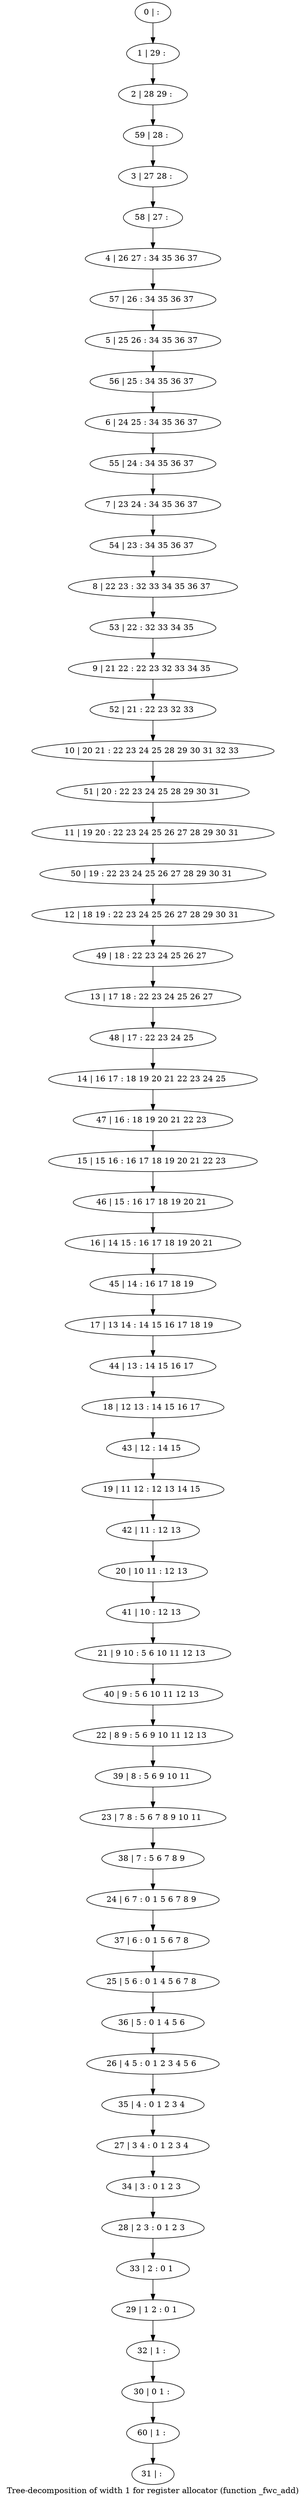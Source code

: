 digraph G {
graph [label="Tree-decomposition of width 1 for register allocator (function _fwc_add)"]
0[label="0 | : "];
1[label="1 | 29 : "];
2[label="2 | 28 29 : "];
3[label="3 | 27 28 : "];
4[label="4 | 26 27 : 34 35 36 37 "];
5[label="5 | 25 26 : 34 35 36 37 "];
6[label="6 | 24 25 : 34 35 36 37 "];
7[label="7 | 23 24 : 34 35 36 37 "];
8[label="8 | 22 23 : 32 33 34 35 36 37 "];
9[label="9 | 21 22 : 22 23 32 33 34 35 "];
10[label="10 | 20 21 : 22 23 24 25 28 29 30 31 32 33 "];
11[label="11 | 19 20 : 22 23 24 25 26 27 28 29 30 31 "];
12[label="12 | 18 19 : 22 23 24 25 26 27 28 29 30 31 "];
13[label="13 | 17 18 : 22 23 24 25 26 27 "];
14[label="14 | 16 17 : 18 19 20 21 22 23 24 25 "];
15[label="15 | 15 16 : 16 17 18 19 20 21 22 23 "];
16[label="16 | 14 15 : 16 17 18 19 20 21 "];
17[label="17 | 13 14 : 14 15 16 17 18 19 "];
18[label="18 | 12 13 : 14 15 16 17 "];
19[label="19 | 11 12 : 12 13 14 15 "];
20[label="20 | 10 11 : 12 13 "];
21[label="21 | 9 10 : 5 6 10 11 12 13 "];
22[label="22 | 8 9 : 5 6 9 10 11 12 13 "];
23[label="23 | 7 8 : 5 6 7 8 9 10 11 "];
24[label="24 | 6 7 : 0 1 5 6 7 8 9 "];
25[label="25 | 5 6 : 0 1 4 5 6 7 8 "];
26[label="26 | 4 5 : 0 1 2 3 4 5 6 "];
27[label="27 | 3 4 : 0 1 2 3 4 "];
28[label="28 | 2 3 : 0 1 2 3 "];
29[label="29 | 1 2 : 0 1 "];
30[label="30 | 0 1 : "];
31[label="31 | : "];
32[label="32 | 1 : "];
33[label="33 | 2 : 0 1 "];
34[label="34 | 3 : 0 1 2 3 "];
35[label="35 | 4 : 0 1 2 3 4 "];
36[label="36 | 5 : 0 1 4 5 6 "];
37[label="37 | 6 : 0 1 5 6 7 8 "];
38[label="38 | 7 : 5 6 7 8 9 "];
39[label="39 | 8 : 5 6 9 10 11 "];
40[label="40 | 9 : 5 6 10 11 12 13 "];
41[label="41 | 10 : 12 13 "];
42[label="42 | 11 : 12 13 "];
43[label="43 | 12 : 14 15 "];
44[label="44 | 13 : 14 15 16 17 "];
45[label="45 | 14 : 16 17 18 19 "];
46[label="46 | 15 : 16 17 18 19 20 21 "];
47[label="47 | 16 : 18 19 20 21 22 23 "];
48[label="48 | 17 : 22 23 24 25 "];
49[label="49 | 18 : 22 23 24 25 26 27 "];
50[label="50 | 19 : 22 23 24 25 26 27 28 29 30 31 "];
51[label="51 | 20 : 22 23 24 25 28 29 30 31 "];
52[label="52 | 21 : 22 23 32 33 "];
53[label="53 | 22 : 32 33 34 35 "];
54[label="54 | 23 : 34 35 36 37 "];
55[label="55 | 24 : 34 35 36 37 "];
56[label="56 | 25 : 34 35 36 37 "];
57[label="57 | 26 : 34 35 36 37 "];
58[label="58 | 27 : "];
59[label="59 | 28 : "];
60[label="60 | 1 : "];
0->1 ;
1->2 ;
32->30 ;
29->32 ;
33->29 ;
28->33 ;
34->28 ;
27->34 ;
35->27 ;
26->35 ;
36->26 ;
25->36 ;
37->25 ;
24->37 ;
38->24 ;
23->38 ;
39->23 ;
22->39 ;
40->22 ;
21->40 ;
41->21 ;
20->41 ;
42->20 ;
19->42 ;
43->19 ;
18->43 ;
44->18 ;
17->44 ;
45->17 ;
16->45 ;
46->16 ;
15->46 ;
47->15 ;
14->47 ;
48->14 ;
13->48 ;
49->13 ;
12->49 ;
50->12 ;
11->50 ;
51->11 ;
10->51 ;
52->10 ;
9->52 ;
53->9 ;
8->53 ;
54->8 ;
7->54 ;
55->7 ;
6->55 ;
56->6 ;
5->56 ;
57->5 ;
4->57 ;
58->4 ;
3->58 ;
59->3 ;
2->59 ;
60->31 ;
30->60 ;
}
